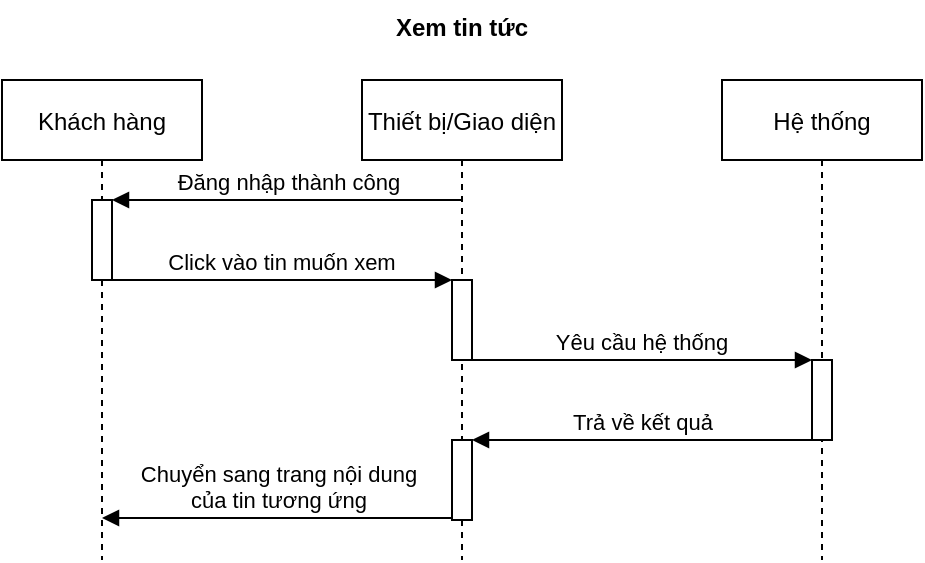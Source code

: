 <mxfile version="14.9.8" type="github">
  <diagram id="dPm9XlHqL9hL4SoZrtM5" name="Page-1">
    <mxGraphModel dx="1422" dy="794" grid="1" gridSize="10" guides="1" tooltips="1" connect="1" arrows="1" fold="1" page="1" pageScale="1" pageWidth="827" pageHeight="1169" math="0" shadow="0">
      <root>
        <mxCell id="0" />
        <mxCell id="1" parent="0" />
        <mxCell id="M8nCS4TmW9CF3HObhlPK-1" value="Khách hàng" style="shape=umlLifeline;perimeter=lifelinePerimeter;container=1;collapsible=0;recursiveResize=0;rounded=0;shadow=0;strokeWidth=1;" parent="1" vertex="1">
          <mxGeometry x="120" y="80" width="100" height="240" as="geometry" />
        </mxCell>
        <mxCell id="M8nCS4TmW9CF3HObhlPK-2" value="" style="points=[];perimeter=orthogonalPerimeter;rounded=0;shadow=0;strokeWidth=1;" parent="M8nCS4TmW9CF3HObhlPK-1" vertex="1">
          <mxGeometry x="45" y="60" width="10" height="40" as="geometry" />
        </mxCell>
        <mxCell id="M8nCS4TmW9CF3HObhlPK-3" value="Thiết bị/Giao diện" style="shape=umlLifeline;perimeter=lifelinePerimeter;container=1;collapsible=0;recursiveResize=0;rounded=0;shadow=0;strokeWidth=1;" parent="1" vertex="1">
          <mxGeometry x="300" y="80" width="100" height="240" as="geometry" />
        </mxCell>
        <mxCell id="M8nCS4TmW9CF3HObhlPK-4" value="" style="points=[];perimeter=orthogonalPerimeter;rounded=0;shadow=0;strokeWidth=1;" parent="M8nCS4TmW9CF3HObhlPK-3" vertex="1">
          <mxGeometry x="45" y="100" width="10" height="40" as="geometry" />
        </mxCell>
        <mxCell id="M8nCS4TmW9CF3HObhlPK-5" value="Click vào tin muốn xem" style="verticalAlign=bottom;endArrow=block;shadow=0;strokeWidth=1;" parent="1" source="M8nCS4TmW9CF3HObhlPK-2" target="M8nCS4TmW9CF3HObhlPK-4" edge="1">
          <mxGeometry relative="1" as="geometry">
            <mxPoint x="275" y="160" as="sourcePoint" />
            <mxPoint x="320" y="200" as="targetPoint" />
            <Array as="points">
              <mxPoint x="240" y="180" />
              <mxPoint x="320" y="180" />
            </Array>
          </mxGeometry>
        </mxCell>
        <mxCell id="M8nCS4TmW9CF3HObhlPK-6" value="Hệ thống" style="shape=umlLifeline;perimeter=lifelinePerimeter;container=1;collapsible=0;recursiveResize=0;rounded=0;shadow=0;strokeWidth=1;" parent="1" vertex="1">
          <mxGeometry x="480" y="80" width="100" height="240" as="geometry" />
        </mxCell>
        <mxCell id="M8nCS4TmW9CF3HObhlPK-7" value="" style="points=[];perimeter=orthogonalPerimeter;rounded=0;shadow=0;strokeWidth=1;" parent="M8nCS4TmW9CF3HObhlPK-6" vertex="1">
          <mxGeometry x="45" y="140" width="10" height="40" as="geometry" />
        </mxCell>
        <mxCell id="M8nCS4TmW9CF3HObhlPK-8" value="Yêu cầu hệ thống" style="verticalAlign=bottom;endArrow=block;shadow=0;strokeWidth=1;" parent="1" source="M8nCS4TmW9CF3HObhlPK-4" target="M8nCS4TmW9CF3HObhlPK-7" edge="1">
          <mxGeometry relative="1" as="geometry">
            <mxPoint x="350" y="160.0" as="sourcePoint" />
            <mxPoint x="520" y="160.0" as="targetPoint" />
            <Array as="points">
              <mxPoint x="410" y="220" />
            </Array>
          </mxGeometry>
        </mxCell>
        <mxCell id="M8nCS4TmW9CF3HObhlPK-11" value="Trả về kết quả" style="html=1;verticalAlign=bottom;endArrow=block;" parent="1" source="M8nCS4TmW9CF3HObhlPK-7" target="M8nCS4TmW9CF3HObhlPK-12" edge="1">
          <mxGeometry width="80" relative="1" as="geometry">
            <mxPoint x="520" y="260" as="sourcePoint" />
            <mxPoint x="460" y="300" as="targetPoint" />
            <Array as="points">
              <mxPoint x="500" y="260" />
              <mxPoint x="440" y="260" />
            </Array>
          </mxGeometry>
        </mxCell>
        <mxCell id="M8nCS4TmW9CF3HObhlPK-12" value="" style="points=[];perimeter=orthogonalPerimeter;rounded=0;shadow=0;strokeWidth=1;" parent="1" vertex="1">
          <mxGeometry x="345" y="260" width="10" height="40" as="geometry" />
        </mxCell>
        <mxCell id="M8nCS4TmW9CF3HObhlPK-13" value="Chuyển sang trang nội dung &lt;br&gt;của tin tương ứng" style="html=1;verticalAlign=bottom;endArrow=block;" parent="1" source="M8nCS4TmW9CF3HObhlPK-12" target="M8nCS4TmW9CF3HObhlPK-1" edge="1">
          <mxGeometry width="80" relative="1" as="geometry">
            <mxPoint x="345" y="299" as="sourcePoint" />
            <mxPoint x="175" y="299" as="targetPoint" />
            <Array as="points">
              <mxPoint x="320" y="299" />
              <mxPoint x="260" y="299" />
            </Array>
          </mxGeometry>
        </mxCell>
        <mxCell id="M8nCS4TmW9CF3HObhlPK-17" value="Xem tin tức" style="text;align=center;fontStyle=1;verticalAlign=middle;spacingLeft=3;spacingRight=3;strokeColor=none;rotatable=0;points=[[0,0.5],[1,0.5]];portConstraint=eastwest;" parent="1" vertex="1">
          <mxGeometry x="310" y="40" width="80" height="26" as="geometry" />
        </mxCell>
        <mxCell id="iPV_wDVZW7S2qEatCMUl-1" value="Đăng nhập thành công" style="html=1;verticalAlign=bottom;endArrow=block;" edge="1" parent="1">
          <mxGeometry width="80" relative="1" as="geometry">
            <mxPoint x="350" y="140" as="sourcePoint" />
            <mxPoint x="175" y="140" as="targetPoint" />
            <mxPoint as="offset" />
          </mxGeometry>
        </mxCell>
      </root>
    </mxGraphModel>
  </diagram>
</mxfile>
